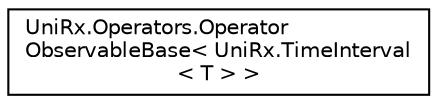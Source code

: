 digraph "Graphical Class Hierarchy"
{
 // LATEX_PDF_SIZE
  edge [fontname="Helvetica",fontsize="10",labelfontname="Helvetica",labelfontsize="10"];
  node [fontname="Helvetica",fontsize="10",shape=record];
  rankdir="LR";
  Node0 [label="UniRx.Operators.Operator\lObservableBase\< UniRx.TimeInterval\l\< T \> \>",height=0.2,width=0.4,color="black", fillcolor="white", style="filled",URL="$class_uni_rx_1_1_operators_1_1_operator_observable_base.html",tooltip=" "];
}
